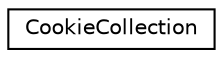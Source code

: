 digraph "Graphical Class Hierarchy"
{
  edge [fontname="Helvetica",fontsize="10",labelfontname="Helvetica",labelfontsize="10"];
  node [fontname="Helvetica",fontsize="10",shape=record];
  rankdir="LR";
  Node1 [label="CookieCollection",height=0.2,width=0.4,color="black", fillcolor="white", style="filled",URL="$class_cake_1_1_http_1_1_client_1_1_cookie_collection.html"];
}
